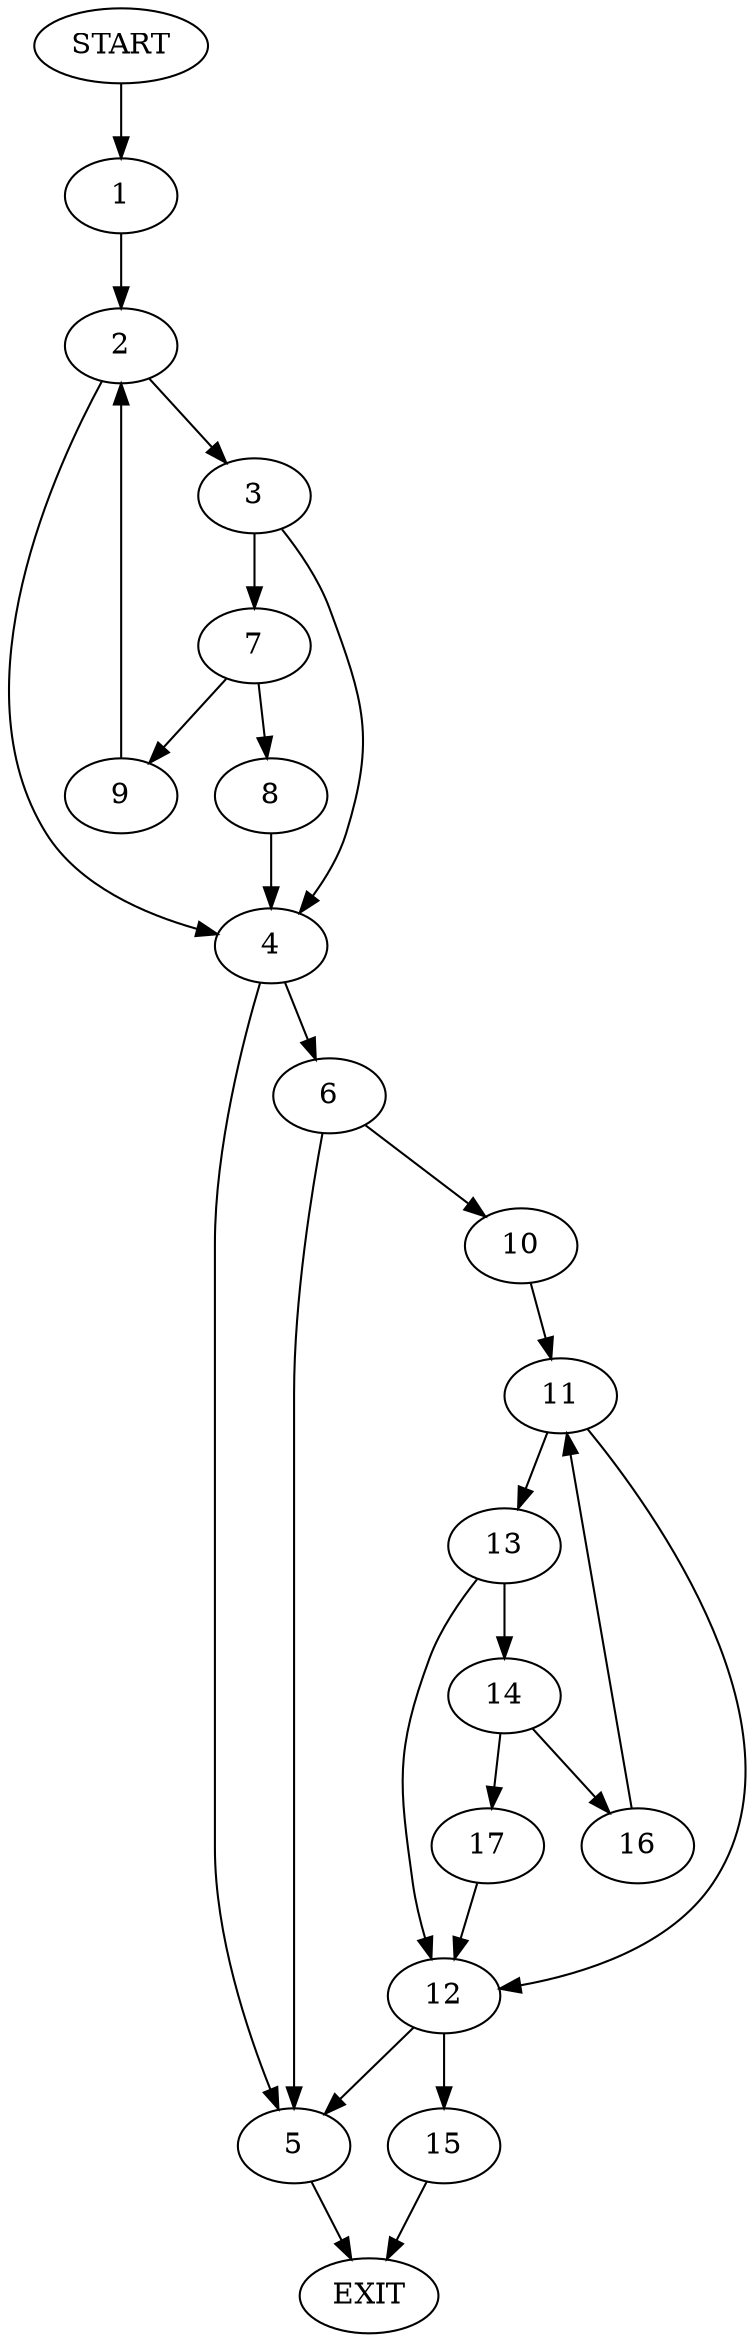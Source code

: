 digraph {
0 [label="START"]
18 [label="EXIT"]
0 -> 1
1 -> 2
2 -> 3
2 -> 4
4 -> 5
4 -> 6
3 -> 7
3 -> 4
7 -> 8
7 -> 9
8 -> 4
9 -> 2
5 -> 18
6 -> 10
6 -> 5
10 -> 11
11 -> 12
11 -> 13
13 -> 12
13 -> 14
12 -> 15
12 -> 5
14 -> 16
14 -> 17
16 -> 11
17 -> 12
15 -> 18
}
